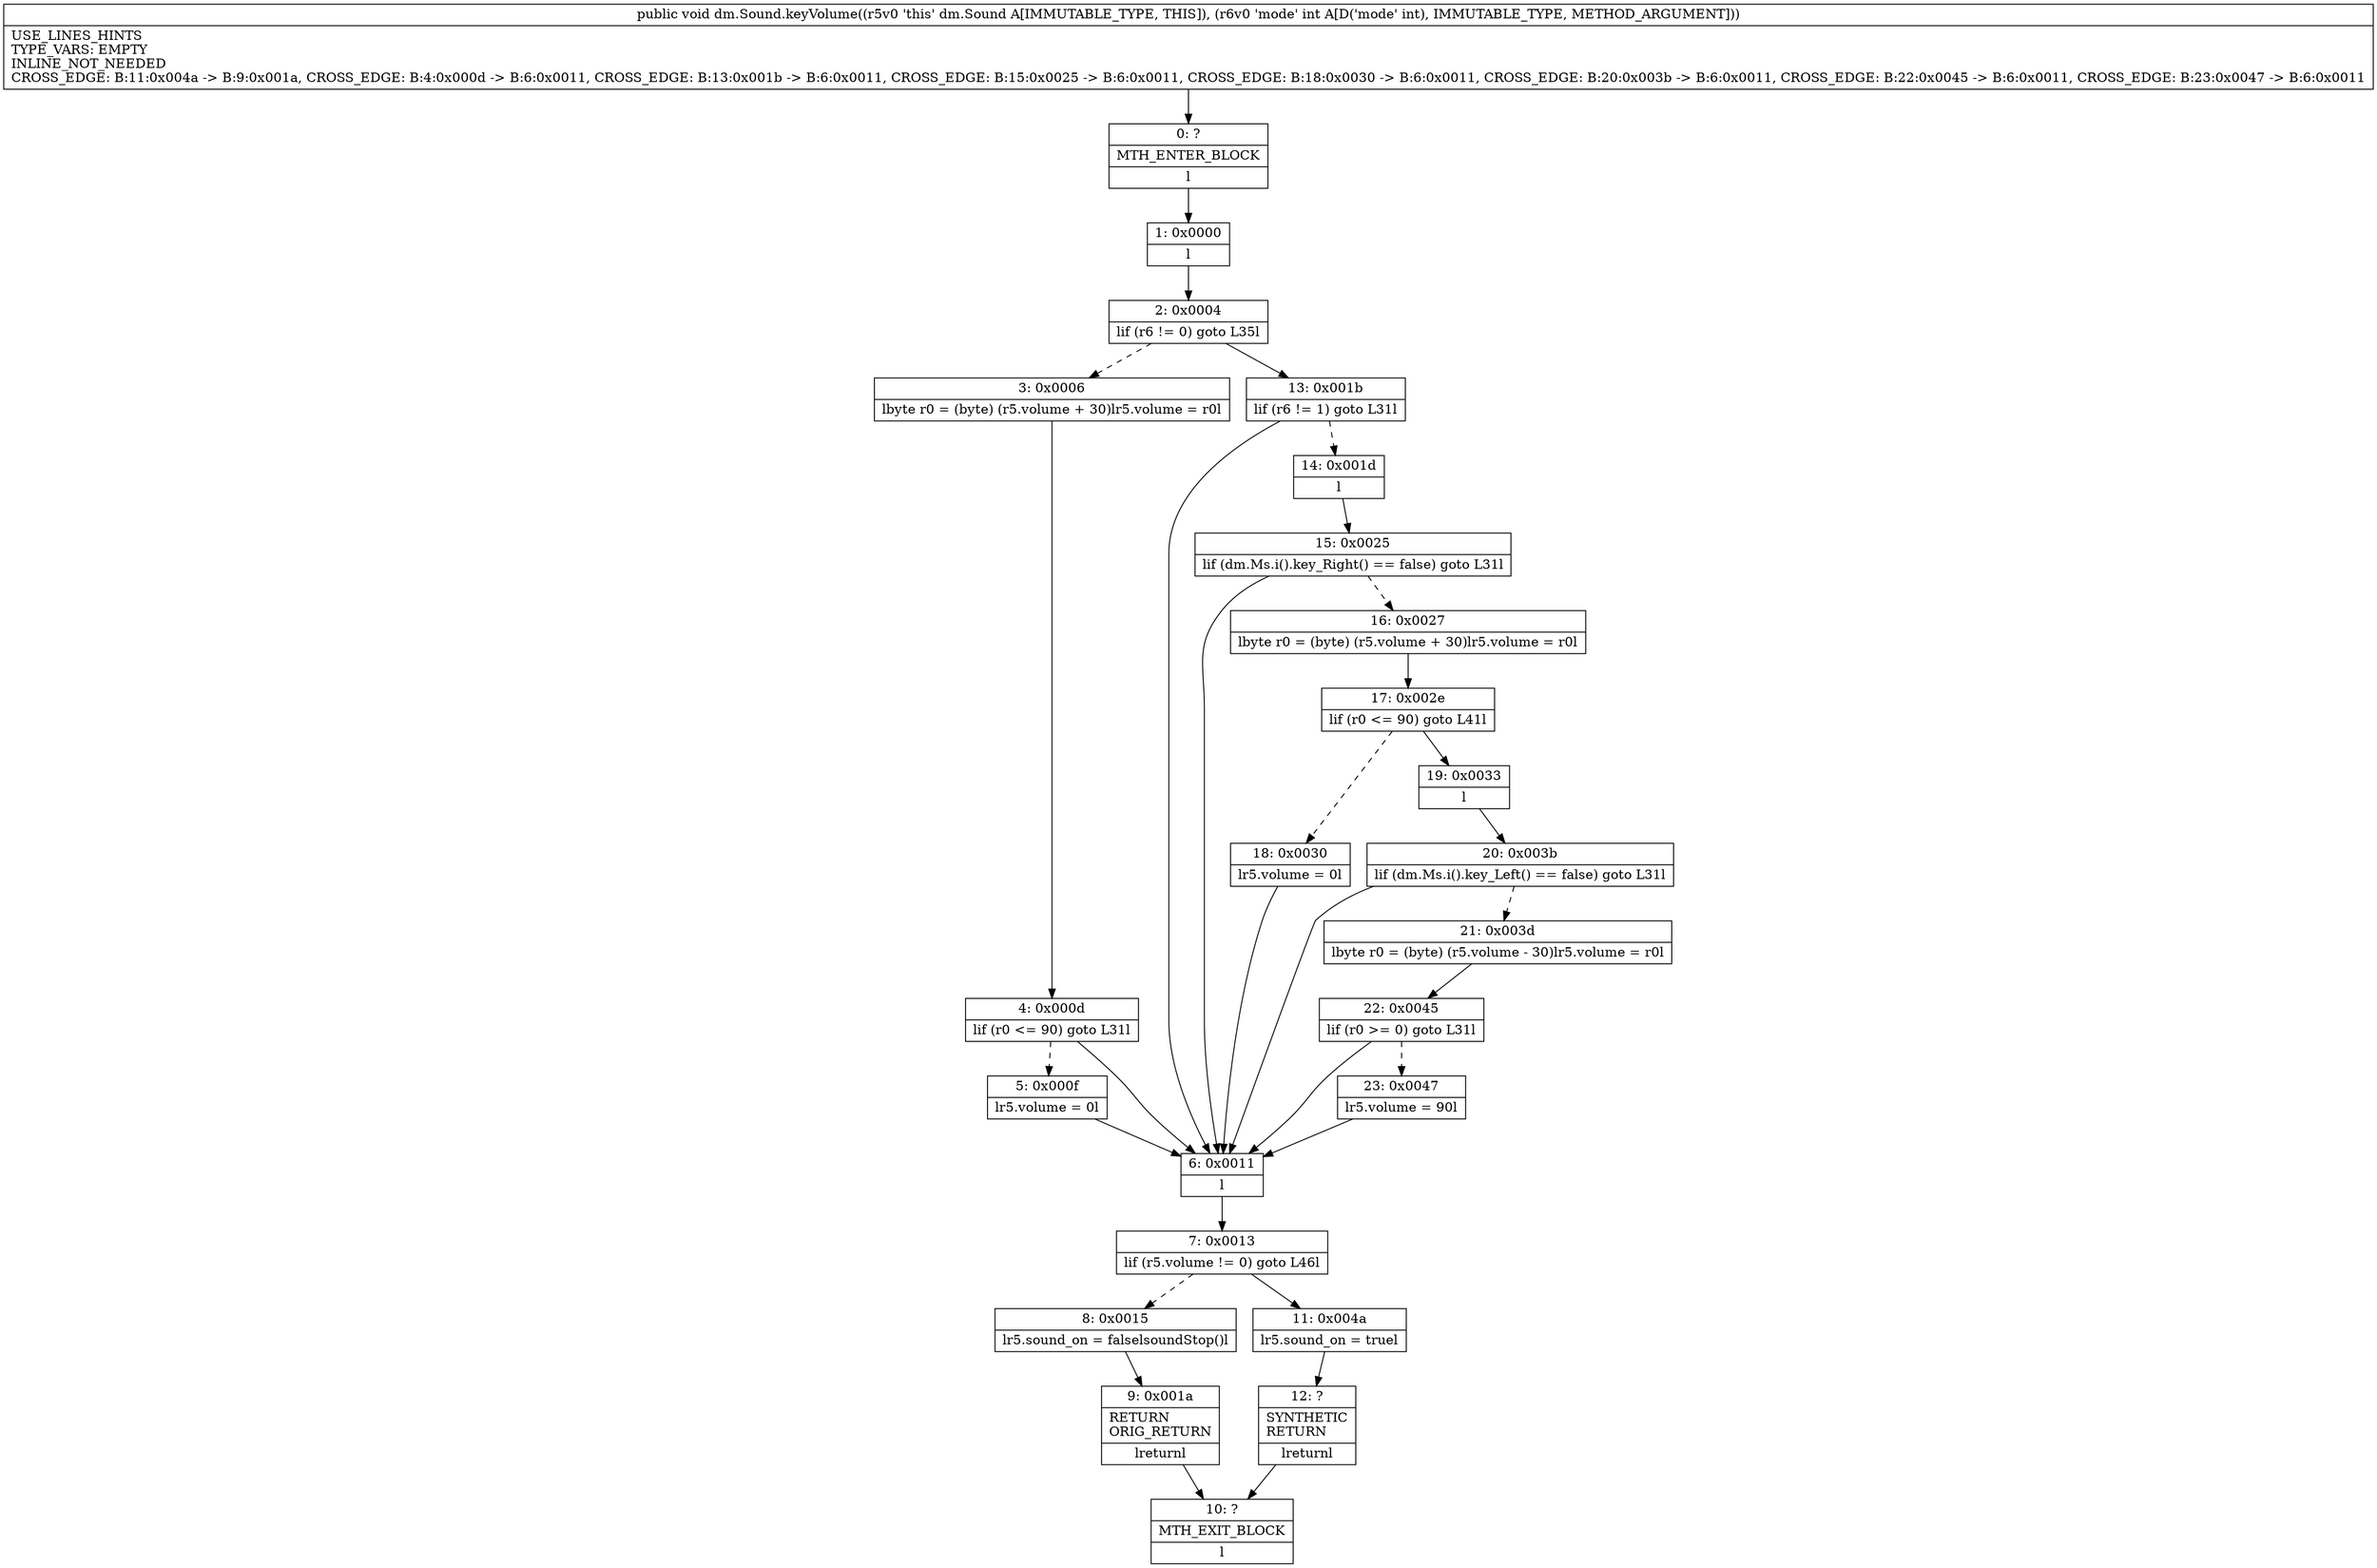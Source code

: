digraph "CFG fordm.Sound.keyVolume(I)V" {
Node_0 [shape=record,label="{0\:\ ?|MTH_ENTER_BLOCK\l|l}"];
Node_1 [shape=record,label="{1\:\ 0x0000|l}"];
Node_2 [shape=record,label="{2\:\ 0x0004|lif (r6 != 0) goto L35l}"];
Node_3 [shape=record,label="{3\:\ 0x0006|lbyte r0 = (byte) (r5.volume + 30)lr5.volume = r0l}"];
Node_4 [shape=record,label="{4\:\ 0x000d|lif (r0 \<= 90) goto L31l}"];
Node_5 [shape=record,label="{5\:\ 0x000f|lr5.volume = 0l}"];
Node_6 [shape=record,label="{6\:\ 0x0011|l}"];
Node_7 [shape=record,label="{7\:\ 0x0013|lif (r5.volume != 0) goto L46l}"];
Node_8 [shape=record,label="{8\:\ 0x0015|lr5.sound_on = falselsoundStop()l}"];
Node_9 [shape=record,label="{9\:\ 0x001a|RETURN\lORIG_RETURN\l|lreturnl}"];
Node_10 [shape=record,label="{10\:\ ?|MTH_EXIT_BLOCK\l|l}"];
Node_11 [shape=record,label="{11\:\ 0x004a|lr5.sound_on = truel}"];
Node_12 [shape=record,label="{12\:\ ?|SYNTHETIC\lRETURN\l|lreturnl}"];
Node_13 [shape=record,label="{13\:\ 0x001b|lif (r6 != 1) goto L31l}"];
Node_14 [shape=record,label="{14\:\ 0x001d|l}"];
Node_15 [shape=record,label="{15\:\ 0x0025|lif (dm.Ms.i().key_Right() == false) goto L31l}"];
Node_16 [shape=record,label="{16\:\ 0x0027|lbyte r0 = (byte) (r5.volume + 30)lr5.volume = r0l}"];
Node_17 [shape=record,label="{17\:\ 0x002e|lif (r0 \<= 90) goto L41l}"];
Node_18 [shape=record,label="{18\:\ 0x0030|lr5.volume = 0l}"];
Node_19 [shape=record,label="{19\:\ 0x0033|l}"];
Node_20 [shape=record,label="{20\:\ 0x003b|lif (dm.Ms.i().key_Left() == false) goto L31l}"];
Node_21 [shape=record,label="{21\:\ 0x003d|lbyte r0 = (byte) (r5.volume \- 30)lr5.volume = r0l}"];
Node_22 [shape=record,label="{22\:\ 0x0045|lif (r0 \>= 0) goto L31l}"];
Node_23 [shape=record,label="{23\:\ 0x0047|lr5.volume = 90l}"];
MethodNode[shape=record,label="{public void dm.Sound.keyVolume((r5v0 'this' dm.Sound A[IMMUTABLE_TYPE, THIS]), (r6v0 'mode' int A[D('mode' int), IMMUTABLE_TYPE, METHOD_ARGUMENT]))  | USE_LINES_HINTS\lTYPE_VARS: EMPTY\lINLINE_NOT_NEEDED\lCROSS_EDGE: B:11:0x004a \-\> B:9:0x001a, CROSS_EDGE: B:4:0x000d \-\> B:6:0x0011, CROSS_EDGE: B:13:0x001b \-\> B:6:0x0011, CROSS_EDGE: B:15:0x0025 \-\> B:6:0x0011, CROSS_EDGE: B:18:0x0030 \-\> B:6:0x0011, CROSS_EDGE: B:20:0x003b \-\> B:6:0x0011, CROSS_EDGE: B:22:0x0045 \-\> B:6:0x0011, CROSS_EDGE: B:23:0x0047 \-\> B:6:0x0011\l}"];
MethodNode -> Node_0;
Node_0 -> Node_1;
Node_1 -> Node_2;
Node_2 -> Node_3[style=dashed];
Node_2 -> Node_13;
Node_3 -> Node_4;
Node_4 -> Node_5[style=dashed];
Node_4 -> Node_6;
Node_5 -> Node_6;
Node_6 -> Node_7;
Node_7 -> Node_8[style=dashed];
Node_7 -> Node_11;
Node_8 -> Node_9;
Node_9 -> Node_10;
Node_11 -> Node_12;
Node_12 -> Node_10;
Node_13 -> Node_6;
Node_13 -> Node_14[style=dashed];
Node_14 -> Node_15;
Node_15 -> Node_6;
Node_15 -> Node_16[style=dashed];
Node_16 -> Node_17;
Node_17 -> Node_18[style=dashed];
Node_17 -> Node_19;
Node_18 -> Node_6;
Node_19 -> Node_20;
Node_20 -> Node_6;
Node_20 -> Node_21[style=dashed];
Node_21 -> Node_22;
Node_22 -> Node_6;
Node_22 -> Node_23[style=dashed];
Node_23 -> Node_6;
}

